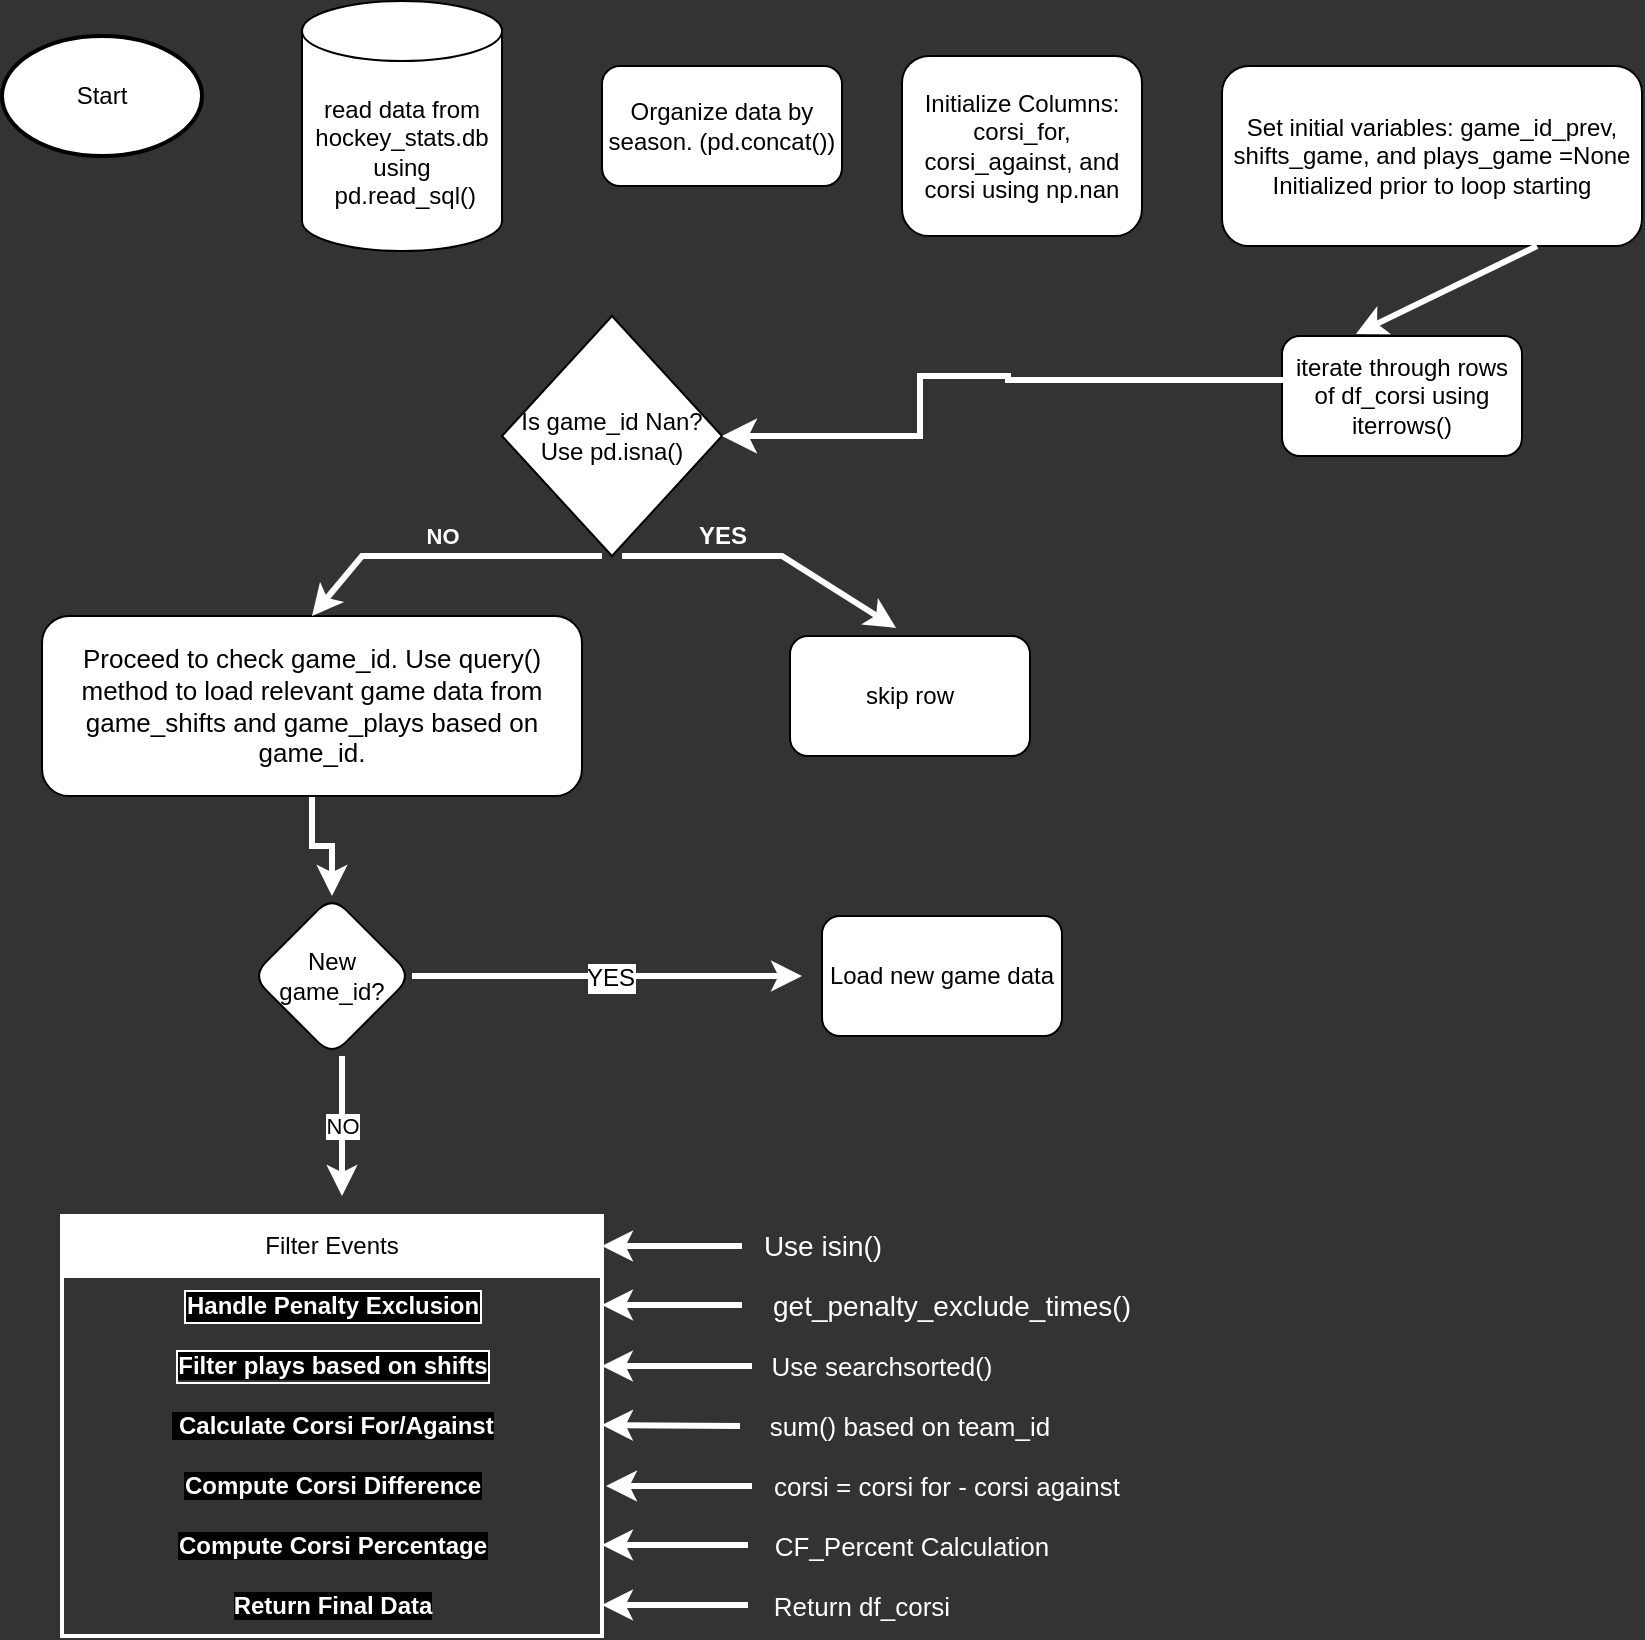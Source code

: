 <mxfile version="24.7.17">
  <diagram id="C5RBs43oDa-KdzZeNtuy" name="Page-1">
    <mxGraphModel dx="1242" dy="827" grid="1" gridSize="10" guides="1" tooltips="1" connect="1" arrows="1" fold="1" page="1" pageScale="1" pageWidth="827" pageHeight="1169" background="#333333" math="0" shadow="0">
      <root>
        <mxCell id="WIyWlLk6GJQsqaUBKTNV-0" />
        <mxCell id="WIyWlLk6GJQsqaUBKTNV-1" parent="WIyWlLk6GJQsqaUBKTNV-0" />
        <mxCell id="WIyWlLk6GJQsqaUBKTNV-2" value="" style="rounded=0;html=1;jettySize=auto;orthogonalLoop=1;fontSize=11;endArrow=block;endFill=0;endSize=8;strokeWidth=1;shadow=0;labelBackgroundColor=none;edgeStyle=orthogonalEdgeStyle;fontColor=default;" parent="WIyWlLk6GJQsqaUBKTNV-1" edge="1">
          <mxGeometry relative="1" as="geometry">
            <mxPoint x="220" y="170" as="sourcePoint" />
            <mxPoint x="220" y="170" as="targetPoint" />
          </mxGeometry>
        </mxCell>
        <mxCell id="WIyWlLk6GJQsqaUBKTNV-11" value="Set initial variables: game_id_prev, shifts_game, and plays_game =None Initialized prior to loop starting" style="rounded=1;whiteSpace=wrap;html=1;fontSize=12;glass=0;strokeWidth=1;shadow=0;labelBackgroundColor=none;" parent="WIyWlLk6GJQsqaUBKTNV-1" vertex="1">
          <mxGeometry x="630" y="45" width="210" height="90" as="geometry" />
        </mxCell>
        <mxCell id="A0f_4Amc53qVXCeso7hz-2" value="Start" style="strokeWidth=2;html=1;shape=mxgraph.flowchart.start_1;whiteSpace=wrap;labelBackgroundColor=none;" parent="WIyWlLk6GJQsqaUBKTNV-1" vertex="1">
          <mxGeometry x="20" y="30" width="100" height="60" as="geometry" />
        </mxCell>
        <mxCell id="WIyWlLk6GJQsqaUBKTNV-12" value="Initialize Columns: corsi_for, corsi_against, and corsi using np.nan" style="rounded=1;whiteSpace=wrap;html=1;fontSize=12;glass=0;strokeWidth=1;shadow=0;labelBackgroundColor=none;" parent="WIyWlLk6GJQsqaUBKTNV-1" vertex="1">
          <mxGeometry x="470" y="40" width="120" height="90" as="geometry" />
        </mxCell>
        <mxCell id="A0f_4Amc53qVXCeso7hz-5" value="iterate through rows of df_corsi using iterrows()" style="rounded=1;whiteSpace=wrap;html=1;labelBackgroundColor=none;" parent="WIyWlLk6GJQsqaUBKTNV-1" vertex="1">
          <mxGeometry x="660" y="180" width="120" height="60" as="geometry" />
        </mxCell>
        <mxCell id="A0f_4Amc53qVXCeso7hz-6" value="Is game_id Nan? Use pd.isna()" style="rhombus;whiteSpace=wrap;html=1;labelBackgroundColor=none;" parent="WIyWlLk6GJQsqaUBKTNV-1" vertex="1">
          <mxGeometry x="270" y="170" width="110" height="120" as="geometry" />
        </mxCell>
        <mxCell id="A0f_4Amc53qVXCeso7hz-9" value="skip row" style="rounded=1;whiteSpace=wrap;html=1;labelBackgroundColor=none;" parent="WIyWlLk6GJQsqaUBKTNV-1" vertex="1">
          <mxGeometry x="414" y="330" width="120" height="60" as="geometry" />
        </mxCell>
        <mxCell id="A0f_4Amc53qVXCeso7hz-22" value="" style="edgeStyle=orthogonalEdgeStyle;rounded=0;orthogonalLoop=1;jettySize=auto;html=1;endWidth=18;labelBackgroundColor=none;fontColor=default;strokeColor=#FFFFFF;strokeWidth=3;" parent="WIyWlLk6GJQsqaUBKTNV-1" source="A0f_4Amc53qVXCeso7hz-11" target="A0f_4Amc53qVXCeso7hz-21" edge="1">
          <mxGeometry relative="1" as="geometry" />
        </mxCell>
        <mxCell id="A0f_4Amc53qVXCeso7hz-11" value="Proceed to check game_id. Use query() method to load relevant game data from game_shifts and game_plays based on game_id." style="rounded=1;whiteSpace=wrap;html=1;direction=west;labelBackgroundColor=none;fontSize=13;" parent="WIyWlLk6GJQsqaUBKTNV-1" vertex="1">
          <mxGeometry x="40" y="320" width="270" height="90" as="geometry" />
        </mxCell>
        <mxCell id="A0f_4Amc53qVXCeso7hz-21" value="New game_id?" style="rhombus;whiteSpace=wrap;html=1;rounded=1;labelBackgroundColor=none;" parent="WIyWlLk6GJQsqaUBKTNV-1" vertex="1">
          <mxGeometry x="145" y="460" width="80" height="80" as="geometry" />
        </mxCell>
        <mxCell id="A0f_4Amc53qVXCeso7hz-26" value="Load new game data" style="rounded=1;whiteSpace=wrap;html=1;labelBackgroundColor=none;" parent="WIyWlLk6GJQsqaUBKTNV-1" vertex="1">
          <mxGeometry x="430" y="470" width="120" height="60" as="geometry" />
        </mxCell>
        <mxCell id="A0f_4Amc53qVXCeso7hz-37" value="Filter Events" style="swimlane;fontStyle=0;childLayout=stackLayout;horizontal=1;startSize=30;horizontalStack=0;resizeParent=1;resizeParentMax=0;resizeLast=0;collapsible=1;marginBottom=0;whiteSpace=wrap;strokeWidth=2;perimeterSpacing=2;labelBackgroundColor=default;labelBorderColor=#FFFFFF;strokeColor=#FFFFFF;resizeHeight=0;swimlaneFillColor=none;fixDash=1;direction=east;perimeter=stepPerimeter;html=1;flipH=0;movable=1;resizable=1;rotatable=1;deletable=1;editable=1;locked=0;connectable=1;rotation=0;" parent="WIyWlLk6GJQsqaUBKTNV-1" vertex="1">
          <mxGeometry x="50" y="620" width="270" height="210" as="geometry">
            <mxRectangle x="50" y="620" width="110" height="30" as="alternateBounds" />
          </mxGeometry>
        </mxCell>
        <mxCell id="A0f_4Amc53qVXCeso7hz-41" value="&lt;font color=&quot;#ffffff&quot;&gt;Handle Penalty Exclusion&lt;/font&gt;" style="text;html=1;align=center;verticalAlign=middle;resizable=0;points=[];autosize=1;labelBackgroundColor=#000000;fontStyle=1;labelBorderColor=#FFFFFF;" parent="A0f_4Amc53qVXCeso7hz-37" vertex="1">
          <mxGeometry y="30" width="270" height="30" as="geometry" />
        </mxCell>
        <mxCell id="A0f_4Amc53qVXCeso7hz-48" value="&lt;font color=&quot;#ffffff&quot;&gt;&lt;span style=&quot;caret-color: rgb(255, 255, 255); background-color: rgb(0, 0, 0);&quot;&gt;&lt;b&gt;Filter plays based on shifts&lt;/b&gt;&lt;/span&gt;&lt;/font&gt;" style="text;html=1;align=center;verticalAlign=middle;resizable=0;points=[];autosize=1;labelBackgroundColor=none;labelBorderColor=#FFFFFF;perimeterSpacing=3;strokeWidth=3;" parent="A0f_4Amc53qVXCeso7hz-37" vertex="1">
          <mxGeometry y="60" width="270" height="30" as="geometry" />
        </mxCell>
        <mxCell id="A0f_4Amc53qVXCeso7hz-50" value="&lt;b style=&quot;caret-color: rgb(255, 255, 255); color: rgb(255, 255, 255); font-family: Helvetica; font-size: 12px; font-style: normal; font-variant-caps: normal; letter-spacing: normal; orphans: auto; text-align: center; text-indent: 0px; text-transform: none; white-space: nowrap; widows: auto; word-spacing: 0px; -webkit-text-stroke-width: 0px; background-color: rgb(0, 0, 0); text-decoration: none;&quot;&gt;&amp;nbsp;Calculate Corsi For/Against&lt;/b&gt;" style="text;html=1;align=center;verticalAlign=middle;resizable=1;points=[];autosize=1;fillColor=none;labelBackgroundColor=none;imageHeight=36;" parent="A0f_4Amc53qVXCeso7hz-37" vertex="1">
          <mxGeometry y="90" width="270" height="30" as="geometry" />
        </mxCell>
        <mxCell id="A0f_4Amc53qVXCeso7hz-53" value="&lt;font color=&quot;#ffffff&quot;&gt;&lt;span style=&quot;caret-color: rgb(255, 255, 255); background-color: rgb(0, 0, 0);&quot;&gt;&lt;b&gt;Compute Corsi Difference&lt;/b&gt;&lt;/span&gt;&lt;/font&gt;" style="text;html=1;align=center;verticalAlign=middle;resizable=0;points=[];autosize=1;fillColor=none;labelBackgroundColor=none;backgroundOutline=0;perimeterSpacing=2;resizeHeight=1;" parent="A0f_4Amc53qVXCeso7hz-37" vertex="1">
          <mxGeometry y="120" width="270" height="30" as="geometry" />
        </mxCell>
        <mxCell id="A0f_4Amc53qVXCeso7hz-107" value="&lt;font color=&quot;#ffffff&quot;&gt;&lt;span style=&quot;caret-color: rgb(255, 255, 255); background-color: rgb(0, 0, 0);&quot;&gt;&lt;b&gt;Compute Corsi Percentage&lt;/b&gt;&lt;/span&gt;&lt;/font&gt;" style="text;html=1;align=center;verticalAlign=middle;resizable=0;points=[];autosize=1;fillColor=none;labelBackgroundColor=none;backgroundOutline=0;perimeterSpacing=2;" parent="A0f_4Amc53qVXCeso7hz-37" vertex="1">
          <mxGeometry y="150" width="270" height="30" as="geometry" />
        </mxCell>
        <mxCell id="gL1o9Zj5MICsFiWbh3Co-28" value="&lt;font color=&quot;#ffffff&quot;&gt;&lt;span style=&quot;caret-color: rgb(255, 255, 255); background-color: rgb(0, 0, 0);&quot;&gt;&lt;b&gt;Return Final Data&lt;/b&gt;&lt;/span&gt;&lt;/font&gt;" style="text;html=1;align=center;verticalAlign=middle;resizable=0;points=[];autosize=1;fillColor=none;labelBackgroundColor=none;backgroundOutline=0;perimeterSpacing=2;" vertex="1" parent="A0f_4Amc53qVXCeso7hz-37">
          <mxGeometry y="180" width="270" height="30" as="geometry" />
        </mxCell>
        <mxCell id="A0f_4Amc53qVXCeso7hz-58" value="" style="endArrow=classic;html=1;rounded=0;entryX=0.5;entryY=1;entryDx=0;entryDy=0;labelBackgroundColor=none;fontColor=default;strokeColor=#FFFFFF;strokeWidth=3;" parent="WIyWlLk6GJQsqaUBKTNV-1" target="A0f_4Amc53qVXCeso7hz-11" edge="1">
          <mxGeometry relative="1" as="geometry">
            <mxPoint x="320" y="290" as="sourcePoint" />
            <mxPoint x="170" y="290" as="targetPoint" />
            <Array as="points">
              <mxPoint x="200" y="290" />
            </Array>
          </mxGeometry>
        </mxCell>
        <mxCell id="A0f_4Amc53qVXCeso7hz-60" value="" style="endArrow=classic;html=1;rounded=0;entryX=0.442;entryY=-0.067;entryDx=0;entryDy=0;entryPerimeter=0;labelBackgroundColor=none;fontColor=default;strokeColor=#FFFFFF;strokeWidth=3;" parent="WIyWlLk6GJQsqaUBKTNV-1" target="A0f_4Amc53qVXCeso7hz-9" edge="1">
          <mxGeometry relative="1" as="geometry">
            <mxPoint x="330" y="290" as="sourcePoint" />
            <mxPoint x="460" y="310" as="targetPoint" />
            <Array as="points">
              <mxPoint x="410" y="290" />
            </Array>
          </mxGeometry>
        </mxCell>
        <mxCell id="A0f_4Amc53qVXCeso7hz-61" value="&lt;b&gt;&lt;font style=&quot;font-size: 12px;&quot; color=&quot;#ffffff&quot;&gt;YES&lt;/font&gt;&lt;/b&gt;" style="edgeLabel;resizable=0;html=1;;align=center;verticalAlign=middle;labelBackgroundColor=none;" parent="A0f_4Amc53qVXCeso7hz-60" connectable="0" vertex="1">
          <mxGeometry relative="1" as="geometry">
            <mxPoint x="-24" y="-10" as="offset" />
          </mxGeometry>
        </mxCell>
        <mxCell id="A0f_4Amc53qVXCeso7hz-69" value="&lt;font color=&quot;#ffffff&quot;&gt;&lt;b&gt;NO&lt;/b&gt;&lt;/font&gt;" style="edgeLabel;html=1;align=center;verticalAlign=middle;resizable=0;points=[];labelBackgroundColor=none;" parent="A0f_4Amc53qVXCeso7hz-60" vertex="1" connectable="0">
          <mxGeometry x="-0.566" y="-3" relative="1" as="geometry">
            <mxPoint x="-122" y="-13" as="offset" />
          </mxGeometry>
        </mxCell>
        <mxCell id="A0f_4Amc53qVXCeso7hz-72" value="" style="edgeStyle=segmentEdgeStyle;endArrow=classic;html=1;curved=0;rounded=0;endSize=8;startSize=8;sourcePerimeterSpacing=0;targetPerimeterSpacing=0;strokeColor=#FFFFFF;strokeWidth=3;exitX=0.025;exitY=0.367;exitDx=0;exitDy=0;exitPerimeter=0;" parent="WIyWlLk6GJQsqaUBKTNV-1" source="A0f_4Amc53qVXCeso7hz-5" target="A0f_4Amc53qVXCeso7hz-6" edge="1">
          <mxGeometry width="100" relative="1" as="geometry">
            <mxPoint x="510" y="200" as="sourcePoint" />
            <mxPoint x="530" y="180" as="targetPoint" />
            <Array as="points">
              <mxPoint x="523" y="200" />
              <mxPoint x="479" y="200" />
              <mxPoint x="479" y="230" />
            </Array>
          </mxGeometry>
        </mxCell>
        <mxCell id="A0f_4Amc53qVXCeso7hz-81" value="" style="endArrow=classic;html=1;rounded=0;exitX=1;exitY=0.5;exitDx=0;exitDy=0;strokeWidth=3;strokeColor=#FFFFFF;" parent="WIyWlLk6GJQsqaUBKTNV-1" source="A0f_4Amc53qVXCeso7hz-21" edge="1">
          <mxGeometry relative="1" as="geometry">
            <mxPoint x="390" y="590" as="sourcePoint" />
            <mxPoint x="420" y="500" as="targetPoint" />
          </mxGeometry>
        </mxCell>
        <mxCell id="A0f_4Amc53qVXCeso7hz-83" value="&lt;span style=&quot;font-size: 12px;&quot;&gt;YES&lt;/span&gt;" style="edgeLabel;html=1;align=center;verticalAlign=middle;resizable=0;points=[];" parent="A0f_4Amc53qVXCeso7hz-81" vertex="1" connectable="0">
          <mxGeometry x="0.015" y="-1" relative="1" as="geometry">
            <mxPoint as="offset" />
          </mxGeometry>
        </mxCell>
        <mxCell id="A0f_4Amc53qVXCeso7hz-84" value="NO" style="endArrow=classic;html=1;rounded=0;strokeColor=#FFFFFF;strokeWidth=3;" parent="WIyWlLk6GJQsqaUBKTNV-1" edge="1">
          <mxGeometry relative="1" as="geometry">
            <mxPoint x="190" y="540" as="sourcePoint" />
            <mxPoint x="190" y="610" as="targetPoint" />
          </mxGeometry>
        </mxCell>
        <mxCell id="A0f_4Amc53qVXCeso7hz-92" value="" style="edgeStyle=none;orthogonalLoop=1;jettySize=auto;html=1;rounded=0;exitX=0.75;exitY=1;exitDx=0;exitDy=0;strokeColor=#FFFFFF;strokeWidth=3;entryX=0.308;entryY=-0.017;entryDx=0;entryDy=0;entryPerimeter=0;" parent="WIyWlLk6GJQsqaUBKTNV-1" source="WIyWlLk6GJQsqaUBKTNV-11" target="A0f_4Amc53qVXCeso7hz-5" edge="1">
          <mxGeometry width="100" relative="1" as="geometry">
            <mxPoint x="520" y="150" as="sourcePoint" />
            <mxPoint x="558" y="170" as="targetPoint" />
            <Array as="points" />
          </mxGeometry>
        </mxCell>
        <mxCell id="A0f_4Amc53qVXCeso7hz-94" value="&lt;font style=&quot;font-size: 14px;&quot; color=&quot;#ffffff&quot;&gt;Use isin()&lt;/font&gt;" style="text;html=1;align=center;verticalAlign=middle;resizable=0;points=[];autosize=1;strokeColor=none;fillColor=none;fontSize=14;" parent="WIyWlLk6GJQsqaUBKTNV-1" vertex="1">
          <mxGeometry x="390" y="620" width="80" height="30" as="geometry" />
        </mxCell>
        <mxCell id="A0f_4Amc53qVXCeso7hz-95" value="" style="endArrow=classic;html=1;rounded=0;exitX=0;exitY=0.5;exitDx=0;exitDy=0;exitPerimeter=0;strokeColor=#FFFFFF;strokeWidth=3;" parent="WIyWlLk6GJQsqaUBKTNV-1" source="A0f_4Amc53qVXCeso7hz-94" edge="1">
          <mxGeometry width="50" height="50" relative="1" as="geometry">
            <mxPoint x="320" y="630" as="sourcePoint" />
            <mxPoint x="320" y="635" as="targetPoint" />
          </mxGeometry>
        </mxCell>
        <mxCell id="A0f_4Amc53qVXCeso7hz-96" value="get_penalty_exclude_times()" style="text;html=1;align=center;verticalAlign=middle;whiteSpace=wrap;rounded=0;fontColor=#FFFFFF;fontSize=14;" parent="WIyWlLk6GJQsqaUBKTNV-1" vertex="1">
          <mxGeometry x="400" y="650" width="190" height="30" as="geometry" />
        </mxCell>
        <mxCell id="A0f_4Amc53qVXCeso7hz-99" value="" style="endArrow=classic;html=1;rounded=0;strokeColor=#FFFFFF;strokeWidth=3;" parent="WIyWlLk6GJQsqaUBKTNV-1" edge="1">
          <mxGeometry width="50" height="50" relative="1" as="geometry">
            <mxPoint x="390" y="664.5" as="sourcePoint" />
            <mxPoint x="320" y="664.5" as="targetPoint" />
          </mxGeometry>
        </mxCell>
        <mxCell id="A0f_4Amc53qVXCeso7hz-101" value="&lt;font style=&quot;font-size: 13px;&quot; color=&quot;#ffffff&quot;&gt;Use&amp;nbsp;&lt;/font&gt;&lt;font size=&quot;2&quot; color=&quot;#ffffff&quot;&gt;&lt;span style=&quot;caret-color: rgb(255, 255, 255);&quot;&gt;searchsorted()&lt;/span&gt;&lt;/font&gt;" style="text;html=1;align=center;verticalAlign=middle;whiteSpace=wrap;rounded=0;" parent="WIyWlLk6GJQsqaUBKTNV-1" vertex="1">
          <mxGeometry x="395" y="680" width="130" height="30" as="geometry" />
        </mxCell>
        <mxCell id="A0f_4Amc53qVXCeso7hz-105" value="" style="endArrow=classic;html=1;rounded=0;exitX=0;exitY=0.5;exitDx=0;exitDy=0;strokeColor=#FFFFFF;strokeWidth=3;entryX=0.989;entryY=0.5;entryDx=0;entryDy=0;entryPerimeter=0;" parent="WIyWlLk6GJQsqaUBKTNV-1" source="A0f_4Amc53qVXCeso7hz-101" edge="1" target="A0f_4Amc53qVXCeso7hz-48">
          <mxGeometry width="50" height="50" relative="1" as="geometry">
            <mxPoint x="390" y="670" as="sourcePoint" />
            <mxPoint x="330" y="695" as="targetPoint" />
            <Array as="points" />
          </mxGeometry>
        </mxCell>
        <mxCell id="A0f_4Amc53qVXCeso7hz-106" value="&lt;font style=&quot;font-size: 13px;&quot; color=&quot;#ffffff&quot;&gt;sum() based on team_id&lt;/font&gt;" style="text;html=1;align=center;verticalAlign=middle;whiteSpace=wrap;rounded=0;" parent="WIyWlLk6GJQsqaUBKTNV-1" vertex="1">
          <mxGeometry x="389" y="710" width="170" height="30" as="geometry" />
        </mxCell>
        <mxCell id="gL1o9Zj5MICsFiWbh3Co-11" value="" style="endArrow=classic;html=1;rounded=0;exitX=0;exitY=0.5;exitDx=0;exitDy=0;fontColor=#FFFFFF;strokeColor=#FFFFFF;strokeWidth=3;endSize=6;jumpSize=6;" edge="1" parent="WIyWlLk6GJQsqaUBKTNV-1" source="A0f_4Amc53qVXCeso7hz-106">
          <mxGeometry width="50" height="50" relative="1" as="geometry">
            <mxPoint x="379" y="724.5" as="sourcePoint" />
            <mxPoint x="320" y="724.5" as="targetPoint" />
            <Array as="points">
              <mxPoint x="320" y="724.5" />
            </Array>
          </mxGeometry>
        </mxCell>
        <mxCell id="gL1o9Zj5MICsFiWbh3Co-14" value="" style="edgeStyle=orthogonalEdgeStyle;rounded=0;orthogonalLoop=1;jettySize=auto;html=1;strokeColor=#FFFFFF;strokeWidth=3;" edge="1" parent="WIyWlLk6GJQsqaUBKTNV-1" source="gL1o9Zj5MICsFiWbh3Co-13" target="A0f_4Amc53qVXCeso7hz-53">
          <mxGeometry relative="1" as="geometry" />
        </mxCell>
        <mxCell id="gL1o9Zj5MICsFiWbh3Co-13" value="&lt;font style=&quot;font-size: 13px;&quot; color=&quot;#ffffff&quot;&gt;corsi = corsi for - corsi against&lt;/font&gt;" style="text;html=1;align=center;verticalAlign=middle;whiteSpace=wrap;rounded=0;" vertex="1" parent="WIyWlLk6GJQsqaUBKTNV-1">
          <mxGeometry x="395" y="740" width="195" height="30" as="geometry" />
        </mxCell>
        <mxCell id="gL1o9Zj5MICsFiWbh3Co-15" value="&lt;font style=&quot;font-size: 13px;&quot; color=&quot;#ffffff&quot;&gt;CF_Percent Calculation&lt;/font&gt;" style="text;html=1;align=center;verticalAlign=middle;whiteSpace=wrap;rounded=0;" vertex="1" parent="WIyWlLk6GJQsqaUBKTNV-1">
          <mxGeometry x="390" y="770" width="170" height="30" as="geometry" />
        </mxCell>
        <mxCell id="gL1o9Zj5MICsFiWbh3Co-20" value="" style="edgeStyle=orthogonalEdgeStyle;rounded=0;orthogonalLoop=1;jettySize=auto;html=1;strokeColor=#FFFFFF;strokeWidth=3;" edge="1" parent="WIyWlLk6GJQsqaUBKTNV-1">
          <mxGeometry relative="1" as="geometry">
            <mxPoint x="393" y="784.5" as="sourcePoint" />
            <mxPoint x="320" y="784.5" as="targetPoint" />
          </mxGeometry>
        </mxCell>
        <mxCell id="gL1o9Zj5MICsFiWbh3Co-21" value="&lt;font color=&quot;#ffffff&quot; style=&quot;font-size: 13px;&quot;&gt;Return df_corsi&lt;/font&gt;" style="text;html=1;align=center;verticalAlign=middle;whiteSpace=wrap;rounded=0;" vertex="1" parent="WIyWlLk6GJQsqaUBKTNV-1">
          <mxGeometry x="390" y="800" width="120" height="30" as="geometry" />
        </mxCell>
        <mxCell id="gL1o9Zj5MICsFiWbh3Co-37" value="" style="edgeStyle=orthogonalEdgeStyle;rounded=0;orthogonalLoop=1;jettySize=auto;html=1;strokeColor=#FFFFFF;strokeWidth=3;" edge="1" parent="WIyWlLk6GJQsqaUBKTNV-1">
          <mxGeometry relative="1" as="geometry">
            <mxPoint x="393" y="814.5" as="sourcePoint" />
            <mxPoint x="320" y="814.5" as="targetPoint" />
            <Array as="points">
              <mxPoint x="320" y="815" />
              <mxPoint x="320" y="815" />
            </Array>
          </mxGeometry>
        </mxCell>
        <mxCell id="gL1o9Zj5MICsFiWbh3Co-43" value="read data from hockey_stats.db using &amp;nbsp;pd.read_sql()" style="shape=cylinder3;whiteSpace=wrap;html=1;boundedLbl=1;backgroundOutline=1;size=15;" vertex="1" parent="WIyWlLk6GJQsqaUBKTNV-1">
          <mxGeometry x="170" y="12.5" width="100" height="125" as="geometry" />
        </mxCell>
        <mxCell id="gL1o9Zj5MICsFiWbh3Co-45" value="Organize data by season. (pd.concat())" style="rounded=1;whiteSpace=wrap;html=1;" vertex="1" parent="WIyWlLk6GJQsqaUBKTNV-1">
          <mxGeometry x="320" y="45" width="120" height="60" as="geometry" />
        </mxCell>
      </root>
    </mxGraphModel>
  </diagram>
</mxfile>

